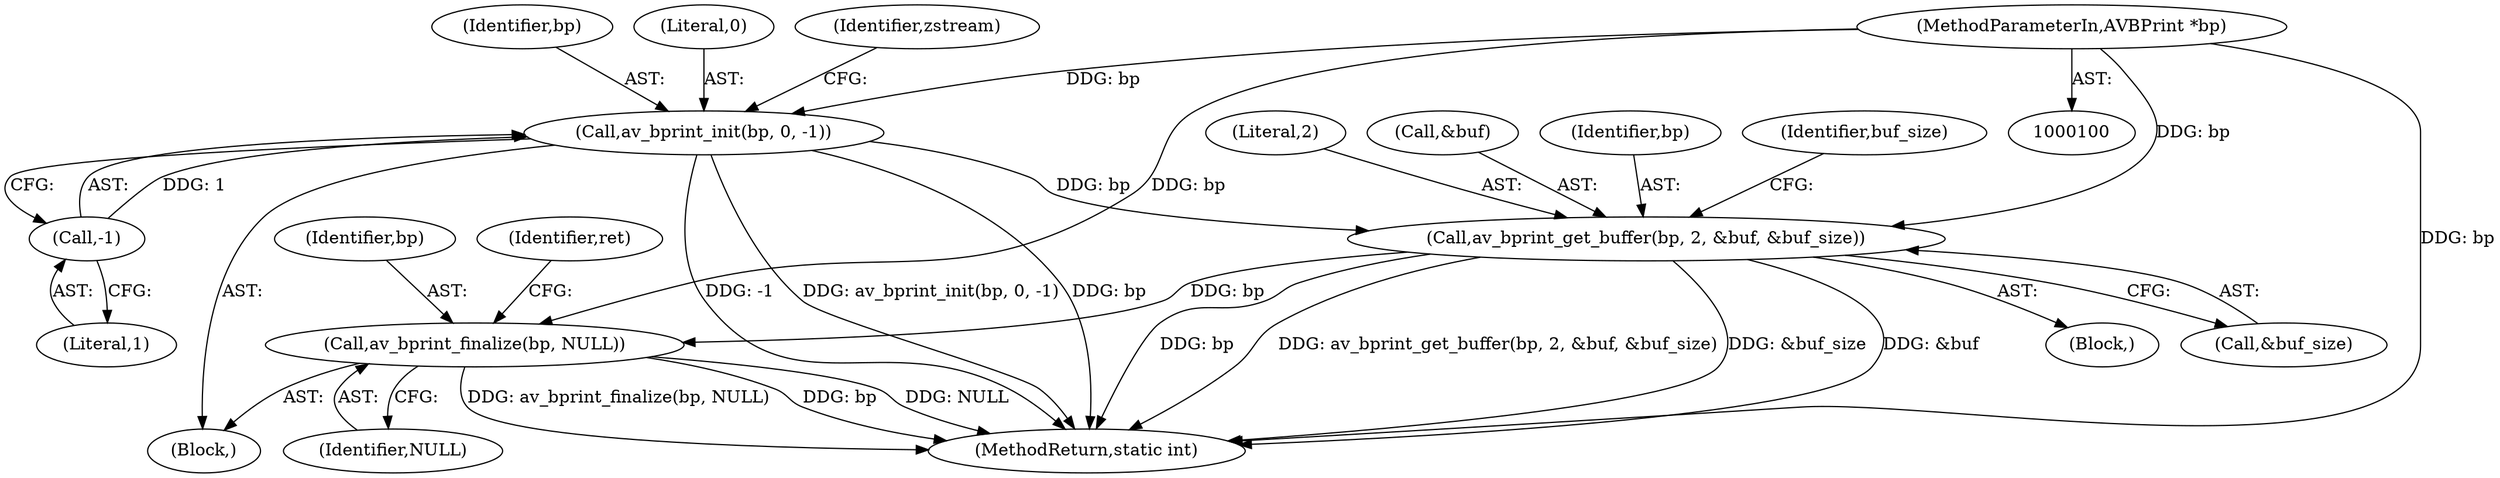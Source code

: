 digraph "0_FFmpeg_e371f031b942d73e02c090170975561fabd5c264@pointer" {
"1000158" [label="(Call,av_bprint_get_buffer(bp, 2, &buf, &buf_size))"];
"1000146" [label="(Call,av_bprint_init(bp, 0, -1))"];
"1000101" [label="(MethodParameterIn,AVBPrint *bp)"];
"1000149" [label="(Call,-1)"];
"1000238" [label="(Call,av_bprint_finalize(bp, NULL))"];
"1000160" [label="(Literal,2)"];
"1000104" [label="(Block,)"];
"1000157" [label="(Block,)"];
"1000147" [label="(Identifier,bp)"];
"1000148" [label="(Literal,0)"];
"1000158" [label="(Call,av_bprint_get_buffer(bp, 2, &buf, &buf_size))"];
"1000239" [label="(Identifier,bp)"];
"1000146" [label="(Call,av_bprint_init(bp, 0, -1))"];
"1000242" [label="(Identifier,ret)"];
"1000238" [label="(Call,av_bprint_finalize(bp, NULL))"];
"1000101" [label="(MethodParameterIn,AVBPrint *bp)"];
"1000161" [label="(Call,&buf)"];
"1000150" [label="(Literal,1)"];
"1000149" [label="(Call,-1)"];
"1000159" [label="(Identifier,bp)"];
"1000163" [label="(Call,&buf_size)"];
"1000154" [label="(Identifier,zstream)"];
"1000243" [label="(MethodReturn,static int)"];
"1000240" [label="(Identifier,NULL)"];
"1000167" [label="(Identifier,buf_size)"];
"1000158" -> "1000157"  [label="AST: "];
"1000158" -> "1000163"  [label="CFG: "];
"1000159" -> "1000158"  [label="AST: "];
"1000160" -> "1000158"  [label="AST: "];
"1000161" -> "1000158"  [label="AST: "];
"1000163" -> "1000158"  [label="AST: "];
"1000167" -> "1000158"  [label="CFG: "];
"1000158" -> "1000243"  [label="DDG: bp"];
"1000158" -> "1000243"  [label="DDG: av_bprint_get_buffer(bp, 2, &buf, &buf_size)"];
"1000158" -> "1000243"  [label="DDG: &buf_size"];
"1000158" -> "1000243"  [label="DDG: &buf"];
"1000146" -> "1000158"  [label="DDG: bp"];
"1000101" -> "1000158"  [label="DDG: bp"];
"1000158" -> "1000238"  [label="DDG: bp"];
"1000146" -> "1000104"  [label="AST: "];
"1000146" -> "1000149"  [label="CFG: "];
"1000147" -> "1000146"  [label="AST: "];
"1000148" -> "1000146"  [label="AST: "];
"1000149" -> "1000146"  [label="AST: "];
"1000154" -> "1000146"  [label="CFG: "];
"1000146" -> "1000243"  [label="DDG: -1"];
"1000146" -> "1000243"  [label="DDG: av_bprint_init(bp, 0, -1)"];
"1000146" -> "1000243"  [label="DDG: bp"];
"1000101" -> "1000146"  [label="DDG: bp"];
"1000149" -> "1000146"  [label="DDG: 1"];
"1000101" -> "1000100"  [label="AST: "];
"1000101" -> "1000243"  [label="DDG: bp"];
"1000101" -> "1000238"  [label="DDG: bp"];
"1000149" -> "1000150"  [label="CFG: "];
"1000150" -> "1000149"  [label="AST: "];
"1000238" -> "1000104"  [label="AST: "];
"1000238" -> "1000240"  [label="CFG: "];
"1000239" -> "1000238"  [label="AST: "];
"1000240" -> "1000238"  [label="AST: "];
"1000242" -> "1000238"  [label="CFG: "];
"1000238" -> "1000243"  [label="DDG: bp"];
"1000238" -> "1000243"  [label="DDG: NULL"];
"1000238" -> "1000243"  [label="DDG: av_bprint_finalize(bp, NULL)"];
}
